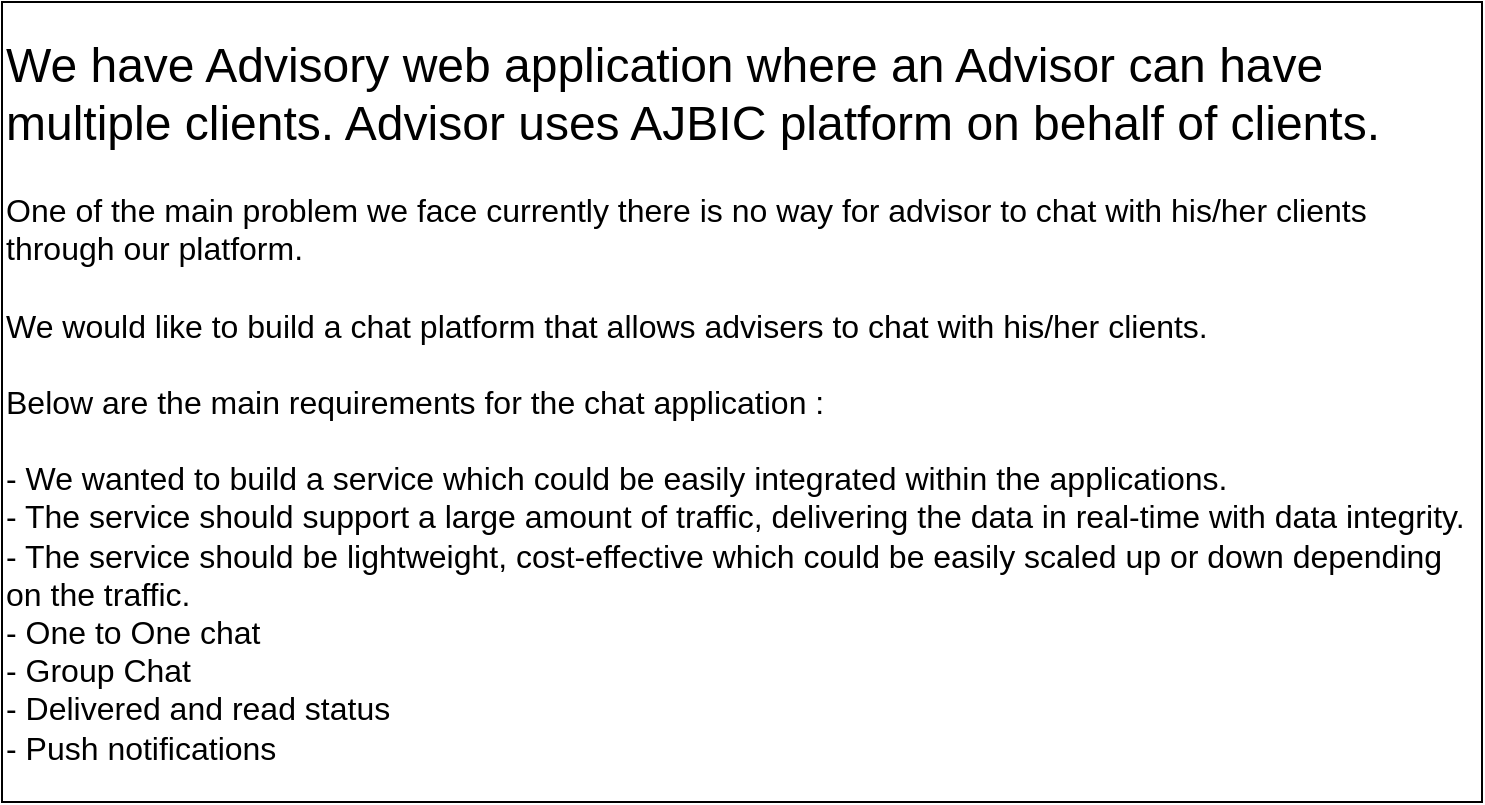 <mxfile version="14.5.10" type="github">
  <diagram id="xgBoaIRI08ysGuvezJkj" name="Page-1">
    <mxGraphModel dx="1422" dy="772" grid="1" gridSize="10" guides="1" tooltips="1" connect="1" arrows="1" fold="1" page="1" pageScale="1" pageWidth="827" pageHeight="1169" math="0" shadow="0">
      <root>
        <mxCell id="0" />
        <mxCell id="1" parent="0" />
        <mxCell id="5NdUlVyELtBoVFGAGhmr-1" value="&lt;div&gt;&lt;font style=&quot;font-size: 24px&quot;&gt;We have Advisory web application where an Advisor can have multiple clients. Advisor uses AJBIC platform on behalf of clients.&lt;/font&gt;&lt;/div&gt;&lt;div&gt;&lt;font size=&quot;3&quot;&gt;&lt;br&gt;&lt;/font&gt;&lt;/div&gt;&lt;div&gt;&lt;font size=&quot;3&quot;&gt;One of the main problem we face currently there is no way for advisor to chat with his/her clients through our platform.&lt;/font&gt;&lt;/div&gt;&lt;div&gt;&lt;font size=&quot;3&quot;&gt;&lt;br&gt;&lt;/font&gt;&lt;/div&gt;&lt;div&gt;&lt;font size=&quot;3&quot;&gt;We would like to build a chat platform that allows advisers to chat with his/her clients.&lt;/font&gt;&lt;/div&gt;&lt;div&gt;&lt;font size=&quot;3&quot;&gt;&lt;br&gt;&lt;/font&gt;&lt;/div&gt;&lt;div&gt;&lt;font size=&quot;3&quot;&gt;Below are the main requirements for the chat application :&lt;/font&gt;&lt;/div&gt;&lt;div&gt;&lt;font size=&quot;3&quot;&gt;&lt;br&gt;&lt;/font&gt;&lt;/div&gt;&lt;div&gt;&lt;font size=&quot;3&quot;&gt;- We wanted to build a service which could be easily integrated within the applications.&lt;/font&gt;&lt;/div&gt;&lt;div&gt;&lt;font size=&quot;3&quot;&gt;- The service should support a large amount of traffic, delivering the data in real-time with data integrity.&lt;/font&gt;&lt;/div&gt;&lt;div&gt;&lt;font size=&quot;3&quot;&gt;- The service should be lightweight, cost-effective which could be easily scaled up or down depending on the traffic.&lt;/font&gt;&lt;/div&gt;&lt;div&gt;&lt;font size=&quot;3&quot;&gt;- One to One chat&lt;/font&gt;&lt;/div&gt;&lt;div&gt;&lt;font size=&quot;3&quot;&gt;- Group Chat&lt;/font&gt;&lt;/div&gt;&lt;div&gt;&lt;font size=&quot;3&quot;&gt;- Delivered and read status&lt;/font&gt;&lt;/div&gt;&lt;div&gt;&lt;font size=&quot;3&quot;&gt;- Push notifications&lt;/font&gt;&lt;/div&gt;" style="rounded=0;whiteSpace=wrap;html=1;align=left;" vertex="1" parent="1">
          <mxGeometry x="50" y="30" width="740" height="400" as="geometry" />
        </mxCell>
      </root>
    </mxGraphModel>
  </diagram>
</mxfile>

